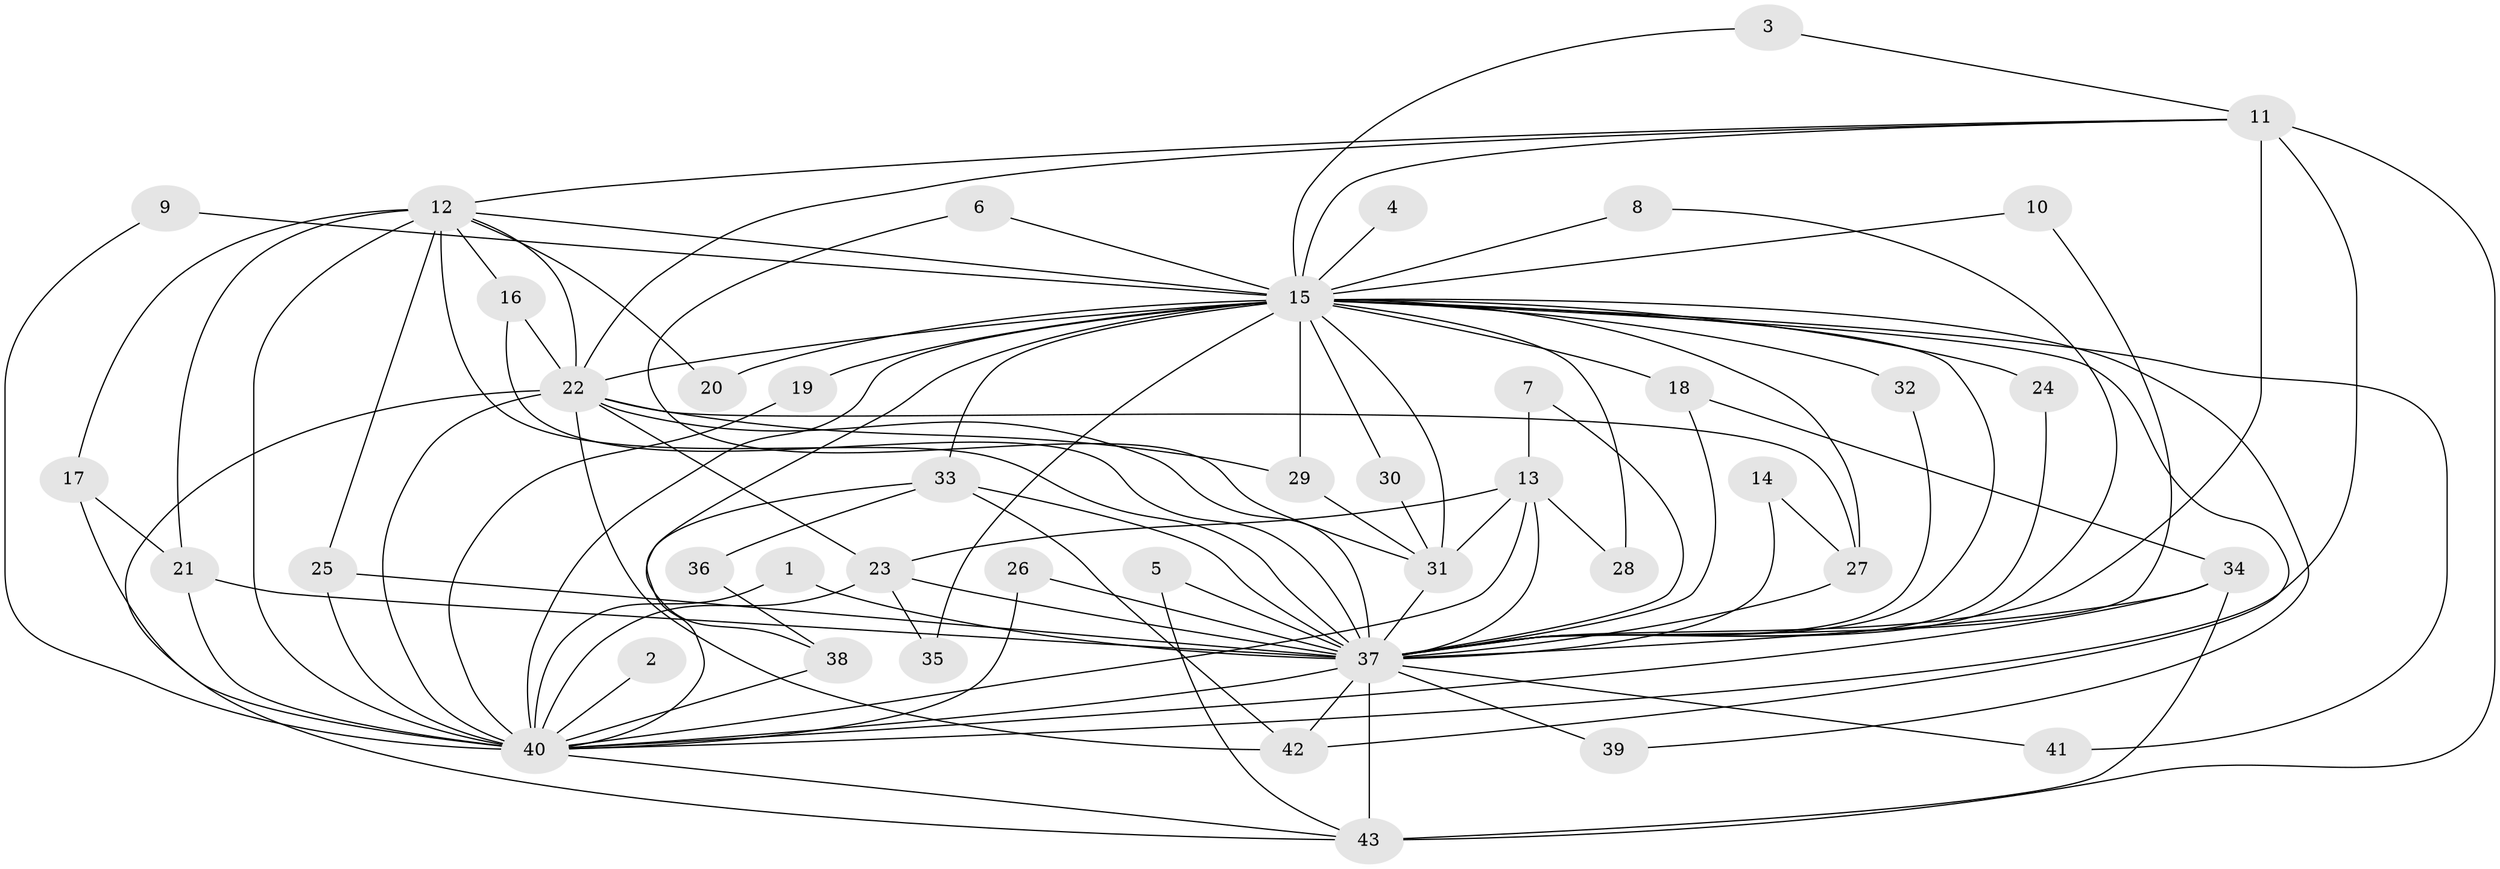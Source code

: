 // original degree distribution, {23: 0.011627906976744186, 14: 0.011627906976744186, 12: 0.011627906976744186, 29: 0.023255813953488372, 15: 0.011627906976744186, 26: 0.011627906976744186, 17: 0.011627906976744186, 16: 0.011627906976744186, 11: 0.011627906976744186, 2: 0.5930232558139535, 3: 0.10465116279069768, 4: 0.12790697674418605, 6: 0.023255813953488372, 5: 0.023255813953488372, 7: 0.011627906976744186}
// Generated by graph-tools (version 1.1) at 2025/49/03/09/25 03:49:40]
// undirected, 43 vertices, 103 edges
graph export_dot {
graph [start="1"]
  node [color=gray90,style=filled];
  1;
  2;
  3;
  4;
  5;
  6;
  7;
  8;
  9;
  10;
  11;
  12;
  13;
  14;
  15;
  16;
  17;
  18;
  19;
  20;
  21;
  22;
  23;
  24;
  25;
  26;
  27;
  28;
  29;
  30;
  31;
  32;
  33;
  34;
  35;
  36;
  37;
  38;
  39;
  40;
  41;
  42;
  43;
  1 -- 37 [weight=1.0];
  1 -- 40 [weight=1.0];
  2 -- 40 [weight=2.0];
  3 -- 11 [weight=1.0];
  3 -- 15 [weight=1.0];
  4 -- 15 [weight=2.0];
  5 -- 37 [weight=1.0];
  5 -- 43 [weight=1.0];
  6 -- 15 [weight=1.0];
  6 -- 31 [weight=1.0];
  7 -- 13 [weight=1.0];
  7 -- 37 [weight=1.0];
  8 -- 15 [weight=1.0];
  8 -- 37 [weight=1.0];
  9 -- 15 [weight=1.0];
  9 -- 40 [weight=1.0];
  10 -- 15 [weight=1.0];
  10 -- 37 [weight=1.0];
  11 -- 12 [weight=1.0];
  11 -- 15 [weight=2.0];
  11 -- 22 [weight=1.0];
  11 -- 37 [weight=2.0];
  11 -- 40 [weight=3.0];
  11 -- 43 [weight=1.0];
  12 -- 15 [weight=3.0];
  12 -- 16 [weight=1.0];
  12 -- 17 [weight=1.0];
  12 -- 20 [weight=1.0];
  12 -- 21 [weight=1.0];
  12 -- 22 [weight=1.0];
  12 -- 25 [weight=1.0];
  12 -- 37 [weight=2.0];
  12 -- 40 [weight=3.0];
  13 -- 23 [weight=1.0];
  13 -- 28 [weight=1.0];
  13 -- 31 [weight=1.0];
  13 -- 37 [weight=1.0];
  13 -- 40 [weight=1.0];
  14 -- 27 [weight=1.0];
  14 -- 37 [weight=3.0];
  15 -- 18 [weight=2.0];
  15 -- 19 [weight=2.0];
  15 -- 20 [weight=1.0];
  15 -- 22 [weight=2.0];
  15 -- 24 [weight=1.0];
  15 -- 27 [weight=2.0];
  15 -- 28 [weight=1.0];
  15 -- 29 [weight=2.0];
  15 -- 30 [weight=1.0];
  15 -- 31 [weight=1.0];
  15 -- 32 [weight=1.0];
  15 -- 33 [weight=2.0];
  15 -- 35 [weight=1.0];
  15 -- 37 [weight=4.0];
  15 -- 38 [weight=1.0];
  15 -- 39 [weight=1.0];
  15 -- 40 [weight=7.0];
  15 -- 41 [weight=1.0];
  15 -- 42 [weight=1.0];
  16 -- 22 [weight=1.0];
  16 -- 37 [weight=2.0];
  17 -- 21 [weight=1.0];
  17 -- 40 [weight=1.0];
  18 -- 34 [weight=1.0];
  18 -- 37 [weight=1.0];
  19 -- 40 [weight=1.0];
  21 -- 37 [weight=2.0];
  21 -- 40 [weight=1.0];
  22 -- 23 [weight=1.0];
  22 -- 27 [weight=1.0];
  22 -- 29 [weight=1.0];
  22 -- 37 [weight=3.0];
  22 -- 40 [weight=3.0];
  22 -- 42 [weight=1.0];
  22 -- 43 [weight=1.0];
  23 -- 35 [weight=1.0];
  23 -- 37 [weight=1.0];
  23 -- 40 [weight=1.0];
  24 -- 37 [weight=1.0];
  25 -- 37 [weight=1.0];
  25 -- 40 [weight=1.0];
  26 -- 37 [weight=2.0];
  26 -- 40 [weight=1.0];
  27 -- 37 [weight=2.0];
  29 -- 31 [weight=1.0];
  30 -- 31 [weight=1.0];
  31 -- 37 [weight=1.0];
  32 -- 37 [weight=1.0];
  33 -- 36 [weight=1.0];
  33 -- 37 [weight=1.0];
  33 -- 40 [weight=1.0];
  33 -- 42 [weight=1.0];
  34 -- 37 [weight=2.0];
  34 -- 40 [weight=1.0];
  34 -- 43 [weight=1.0];
  36 -- 38 [weight=1.0];
  37 -- 39 [weight=1.0];
  37 -- 40 [weight=6.0];
  37 -- 41 [weight=1.0];
  37 -- 42 [weight=1.0];
  37 -- 43 [weight=2.0];
  38 -- 40 [weight=1.0];
  40 -- 43 [weight=1.0];
}
